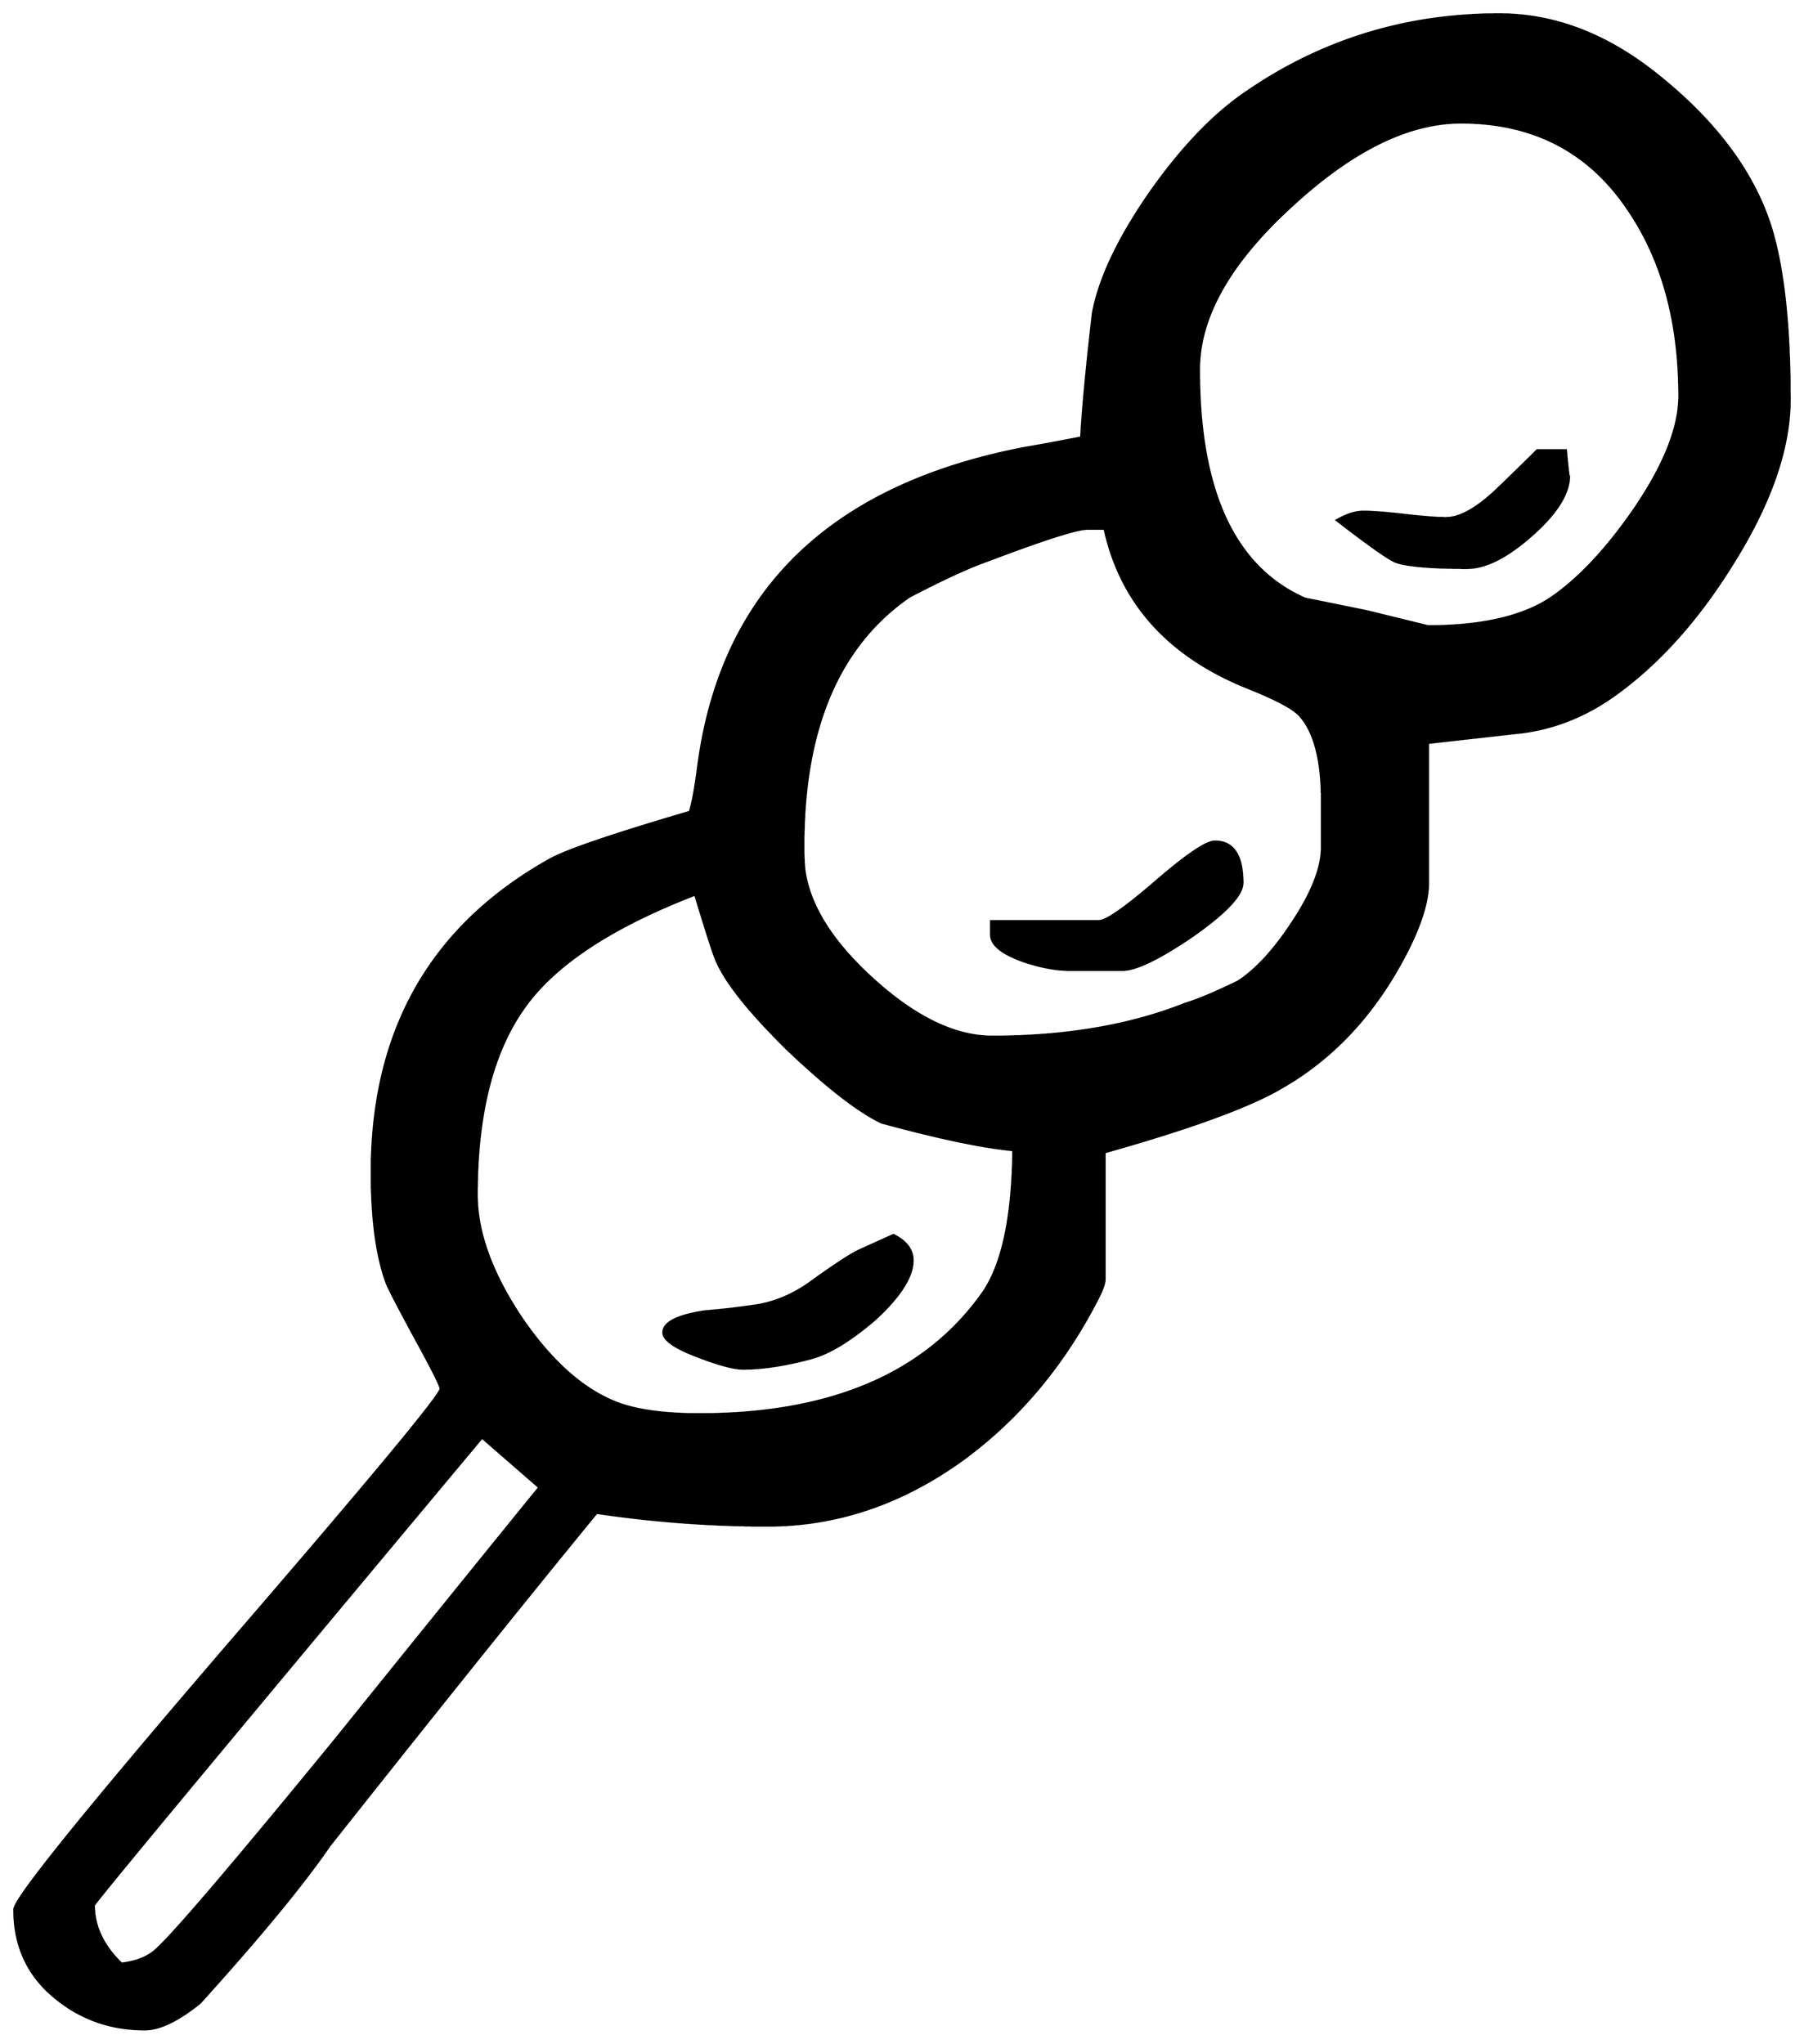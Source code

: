 


\begin{tikzpicture}[y=0.80pt, x=0.80pt, yscale=-1.0, xscale=1.0, inner sep=0pt, outer sep=0pt]
\begin{scope}[shift={(100.0,1706.0)},nonzero rule]
  \path[draw=.,fill=.,line width=1.600pt] (1756.0,-1169.0) ..
    controls (1756.0,-1122.333) and (1737.667,-1070.0) ..
    (1701.0,-1012.0) .. controls (1667.667,-958.667) and
    (1630.0,-917.333) .. (1588.0,-888.0) .. controls
    (1562.0,-870.0) and (1534.0,-859.0) .. (1504.0,-855.0) ..
    controls (1474.0,-851.667) and (1444.333,-848.333) ..
    (1415.0,-845.0) -- (1415.0,-713.0) .. controls
    (1415.0,-696.333) and (1408.667,-675.333) .. (1396.0,-650.0) ..
    controls (1366.667,-592.0) and (1327.0,-548.667) ..
    (1277.0,-520.0) .. controls (1246.333,-502.0) and
    (1190.667,-481.667) .. (1110.0,-459.0) -- (1110.0,-339.0) ..
    controls (1110.0,-335.0) and (1107.333,-328.0) ..
    (1102.0,-318.0) .. controls (1070.0,-256.667) and
    (1028.0,-207.0) .. (976.0,-169.0) .. controls (918.667,-127.667)
    and (857.333,-107.0) .. (792.0,-107.0) .. controls
    (738.667,-107.0) and (685.0,-111.0) .. (631.0,-119.0) ..
    controls (567.0,-41.0) and (483.0,63.667) .. (379.0,195.0) ..
    controls (354.333,231.0) and (313.667,280.333) .. (257.0,343.0) ..
    controls (236.333,359.667) and (219.0,368.0) .. (205.0,368.0) ..
    controls (171.667,368.0) and (142.667,357.333) .. (118.0,336.0) ..
    controls (94.0,315.333) and (82.0,288.333) .. (82.0,255.0) ..
    controls (82.0,245.0) and (149.0,162.0) .. (283.0,6.0) ..
    controls (417.0,-149.333) and (484.0,-230.0) .. (484.0,-236.0)
    .. controls (484.0,-238.667) and (476.333,-254.0) ..
    (461.0,-282.0) .. controls (444.333,-312.667) and (435.0,-330.667)
    .. (433.0,-336.0) .. controls (423.667,-361.333) and
    (419.0,-396.0) .. (419.0,-440.0) .. controls (419.0,-574.0)
    and (475.0,-672.333) .. (587.0,-735.0) .. controls
    (602.333,-743.667) and (646.333,-758.667) .. (719.0,-780.0) ..
    controls (721.667,-788.667) and (724.333,-803.333) .. (727.0,-824.0)
    .. controls (749.0,-988.0) and (851.333,-1087.667) ..
    (1034.0,-1123.0) .. controls (1046.0,-1125.0) and
    (1064.0,-1128.333) .. (1088.0,-1133.0) .. controls
    (1089.333,-1159.0) and (1093.0,-1198.0) .. (1099.0,-1250.0) ..
    controls (1105.0,-1282.667) and (1123.0,-1320.667) ..
    (1153.0,-1364.0) .. controls (1181.667,-1404.667) and
    (1210.667,-1435.333) .. (1240.0,-1456.0) .. controls
    (1312.0,-1506.667) and (1392.667,-1532.0) .. (1482.0,-1532.0) ..
    controls (1534.0,-1532.0) and (1583.667,-1513.0) ..
    (1631.0,-1475.0) .. controls (1683.667,-1433.0) and
    (1718.667,-1387.333) .. (1736.0,-1338.0) .. controls
    (1749.333,-1299.333) and (1756.0,-1243.0) .. (1756.0,-1169.0) --
    cycle(1652.0,-1172.0) .. controls (1652.0,-1242.667) and
    (1635.667,-1301.667) .. (1603.0,-1349.0) .. controls
    (1566.333,-1403.0) and (1514.0,-1430.0) .. (1446.0,-1430.0) ..
    controls (1396.0,-1430.0) and (1342.333,-1403.333) ..
    (1285.0,-1350.0) .. controls (1227.667,-1297.333) and
    (1199.0,-1246.333) .. (1199.0,-1197.0) .. controls
    (1199.0,-1082.333) and (1232.333,-1010.333) .. (1299.0,-981.0) ..
    controls (1312.333,-978.333) and (1332.0,-974.333) ..
    (1358.0,-969.0) .. controls (1396.0,-959.667) and
    (1415.0,-955.0) .. (1415.0,-955.0) .. controls
    (1465.0,-955.0) and (1503.333,-963.667) .. (1530.0,-981.0) ..
    controls (1556.667,-999.0) and (1583.333,-1027.333) ..
    (1610.0,-1066.0) .. controls (1638.0,-1107.333) and
    (1652.0,-1142.667) .. (1652.0,-1172.0) -- cycle(1315.0,-747.0)
    -- (1315.0,-790.0) .. controls (1315.0,-828.667) and
    (1308.0,-855.667) .. (1294.0,-871.0) .. controls
    (1288.0,-877.667) and (1271.667,-886.333) .. (1245.0,-897.0) ..
    controls (1170.333,-927.0) and (1125.333,-977.0) ..
    (1110.0,-1047.0) -- (1094.0,-1047.0) .. controls
    (1084.0,-1047.0) and (1052.667,-1037.0) .. (1000.0,-1017.0) ..
    controls (982.667,-1011.0) and (958.0,-999.667) ..
    (926.0,-983.0) .. controls (859.333,-937.0) and (826.0,-858.667)
    .. (826.0,-748.0) .. controls (826.0,-738.0) and
    (826.333,-730.333) .. (827.0,-725.0) .. controls (831.667,-691.0)
    and (853.667,-656.333) .. (893.0,-621.0) .. controls
    (932.333,-585.667) and (969.333,-568.0) .. (1004.0,-568.0) ..
    controls (1073.333,-568.0) and (1134.0,-578.333) ..
    (1186.0,-599.0) .. controls (1197.333,-602.333) and
    (1214.0,-609.333) .. (1236.0,-620.0) .. controls
    (1253.333,-631.333) and (1270.667,-650.333) .. (1288.0,-677.0) ..
    controls (1306.0,-704.333) and (1315.0,-727.667) ..
    (1315.0,-747.0) -- cycle(1024.0,-461.0) .. controls
    (995.333,-463.667) and (954.0,-472.333) .. (900.0,-487.0) ..
    controls (878.667,-497.0) and (849.333,-519.667) .. (812.0,-555.0)
    .. controls (775.333,-591.0) and (752.667,-619.333) ..
    (744.0,-640.0) .. controls (741.333,-646.0) and (734.667,-666.667)
    .. (724.0,-702.0) .. controls (648.0,-672.667) and
    (595.333,-638.667) .. (566.0,-600.0) .. controls (534.0,-558.0)
    and (518.0,-497.667) .. (518.0,-419.0) .. controls
    (518.0,-383.667) and (532.0,-345.0) .. (560.0,-303.0) ..
    controls (588.667,-261.0) and (619.333,-234.0) .. (652.0,-222.0)
    .. controls (670.667,-215.333) and (696.0,-212.0) ..
    (728.0,-212.0) .. controls (852.0,-212.0) and (941.0,-250.0)
    .. (995.0,-326.0) .. controls (1013.667,-352.667) and
    (1023.333,-397.667) .. (1024.0,-461.0) -- cycle(577.0,-143.0) --
    (523.0,-190.0) .. controls (279.0,102.0) and (157.0,249.0)
    .. (157.0,251.0) .. controls (157.0,271.0) and (165.667,289.333)
    .. (183.0,306.0) .. controls (195.0,304.667) and (204.667,301.333)
    .. (212.0,296.0) .. controls (224.0,288.0) and (282.333,220.0)
    .. (387.0,92.0) .. controls (450.333,13.333) and (513.667,-65.0)
    .. (577.0,-143.0) -- cycle(1548.0,-1097.0) .. controls
    (1548.0,-1080.333) and (1536.333,-1061.667) .. (1513.0,-1041.0) ..
    controls (1489.667,-1020.333) and (1469.333,-1010.0) ..
    (1452.0,-1010.0) .. controls (1417.333,-1010.0) and
    (1394.667,-1012.0) .. (1384.0,-1016.0) .. controls
    (1376.667,-1019.333) and (1358.333,-1032.333) .. (1329.0,-1055.0) ..
    controls (1338.333,-1060.333) and (1346.667,-1063.0) ..
    (1354.0,-1063.0) .. controls (1362.667,-1063.0) and
    (1375.667,-1062.0) .. (1393.0,-1060.0) .. controls
    (1410.333,-1058.0) and (1423.333,-1057.0) .. (1432.0,-1057.0) ..
    controls (1444.667,-1057.0) and (1460.0,-1065.333) ..
    (1478.0,-1082.0) .. controls (1491.333,-1094.667) and
    (1504.667,-1107.667) .. (1518.0,-1121.0) -- (1545.0,-1121.0) ..
    controls (1547.0,-1099.667) and (1548.0,-1091.667) ..
    (1548.0,-1097.0) -- cycle(1240.0,-713.0) .. controls
    (1240.0,-701.667) and (1224.333,-685.0) .. (1193.0,-663.0) ..
    controls (1161.667,-641.667) and (1139.667,-631.0) ..
    (1127.0,-631.0) -- (1077.0,-631.0) .. controls
    (1064.333,-631.0) and (1050.0,-633.667) .. (1034.0,-639.0) ..
    controls (1013.333,-646.333) and (1003.0,-654.667) ..
    (1003.0,-664.0) -- (1003.0,-677.0) -- (1105.0,-677.0) ..
    controls (1111.667,-677.0) and (1129.333,-689.333) ..
    (1158.0,-714.0) .. controls (1187.333,-739.333) and
    (1206.0,-752.0) .. (1214.0,-752.0) .. controls
    (1231.333,-752.0) and (1240.0,-739.0) .. (1240.0,-713.0) --
    cycle(929.0,-357.0) .. controls (929.0,-341.667) and
    (917.0,-323.0) .. (893.0,-301.0) .. controls (870.333,-281.667)
    and (850.667,-269.667) .. (834.0,-265.0) .. controls
    (809.333,-258.333) and (787.667,-255.0) .. (769.0,-255.0) ..
    controls (760.333,-255.0) and (745.667,-259.0) .. (725.0,-267.0)
    .. controls (704.333,-275.0) and (694.0,-282.333) ..
    (694.0,-289.0) .. controls (694.0,-298.333) and (707.0,-305.0)
    .. (733.0,-309.0) .. controls (749.667,-310.333) and
    (766.667,-312.333) .. (784.0,-315.0) .. controls (802.0,-318.333)
    and (819.0,-326.0) .. (835.0,-338.0) .. controls
    (858.333,-354.667) and (873.333,-364.333) .. (880.0,-367.0) ..
    controls (887.333,-370.333) and (897.667,-375.0) .. (911.0,-381.0)
    .. controls (923.0,-375.0) and (929.0,-367.0) ..
    (929.0,-357.0) -- cycle;
\end{scope}

\end{tikzpicture}

